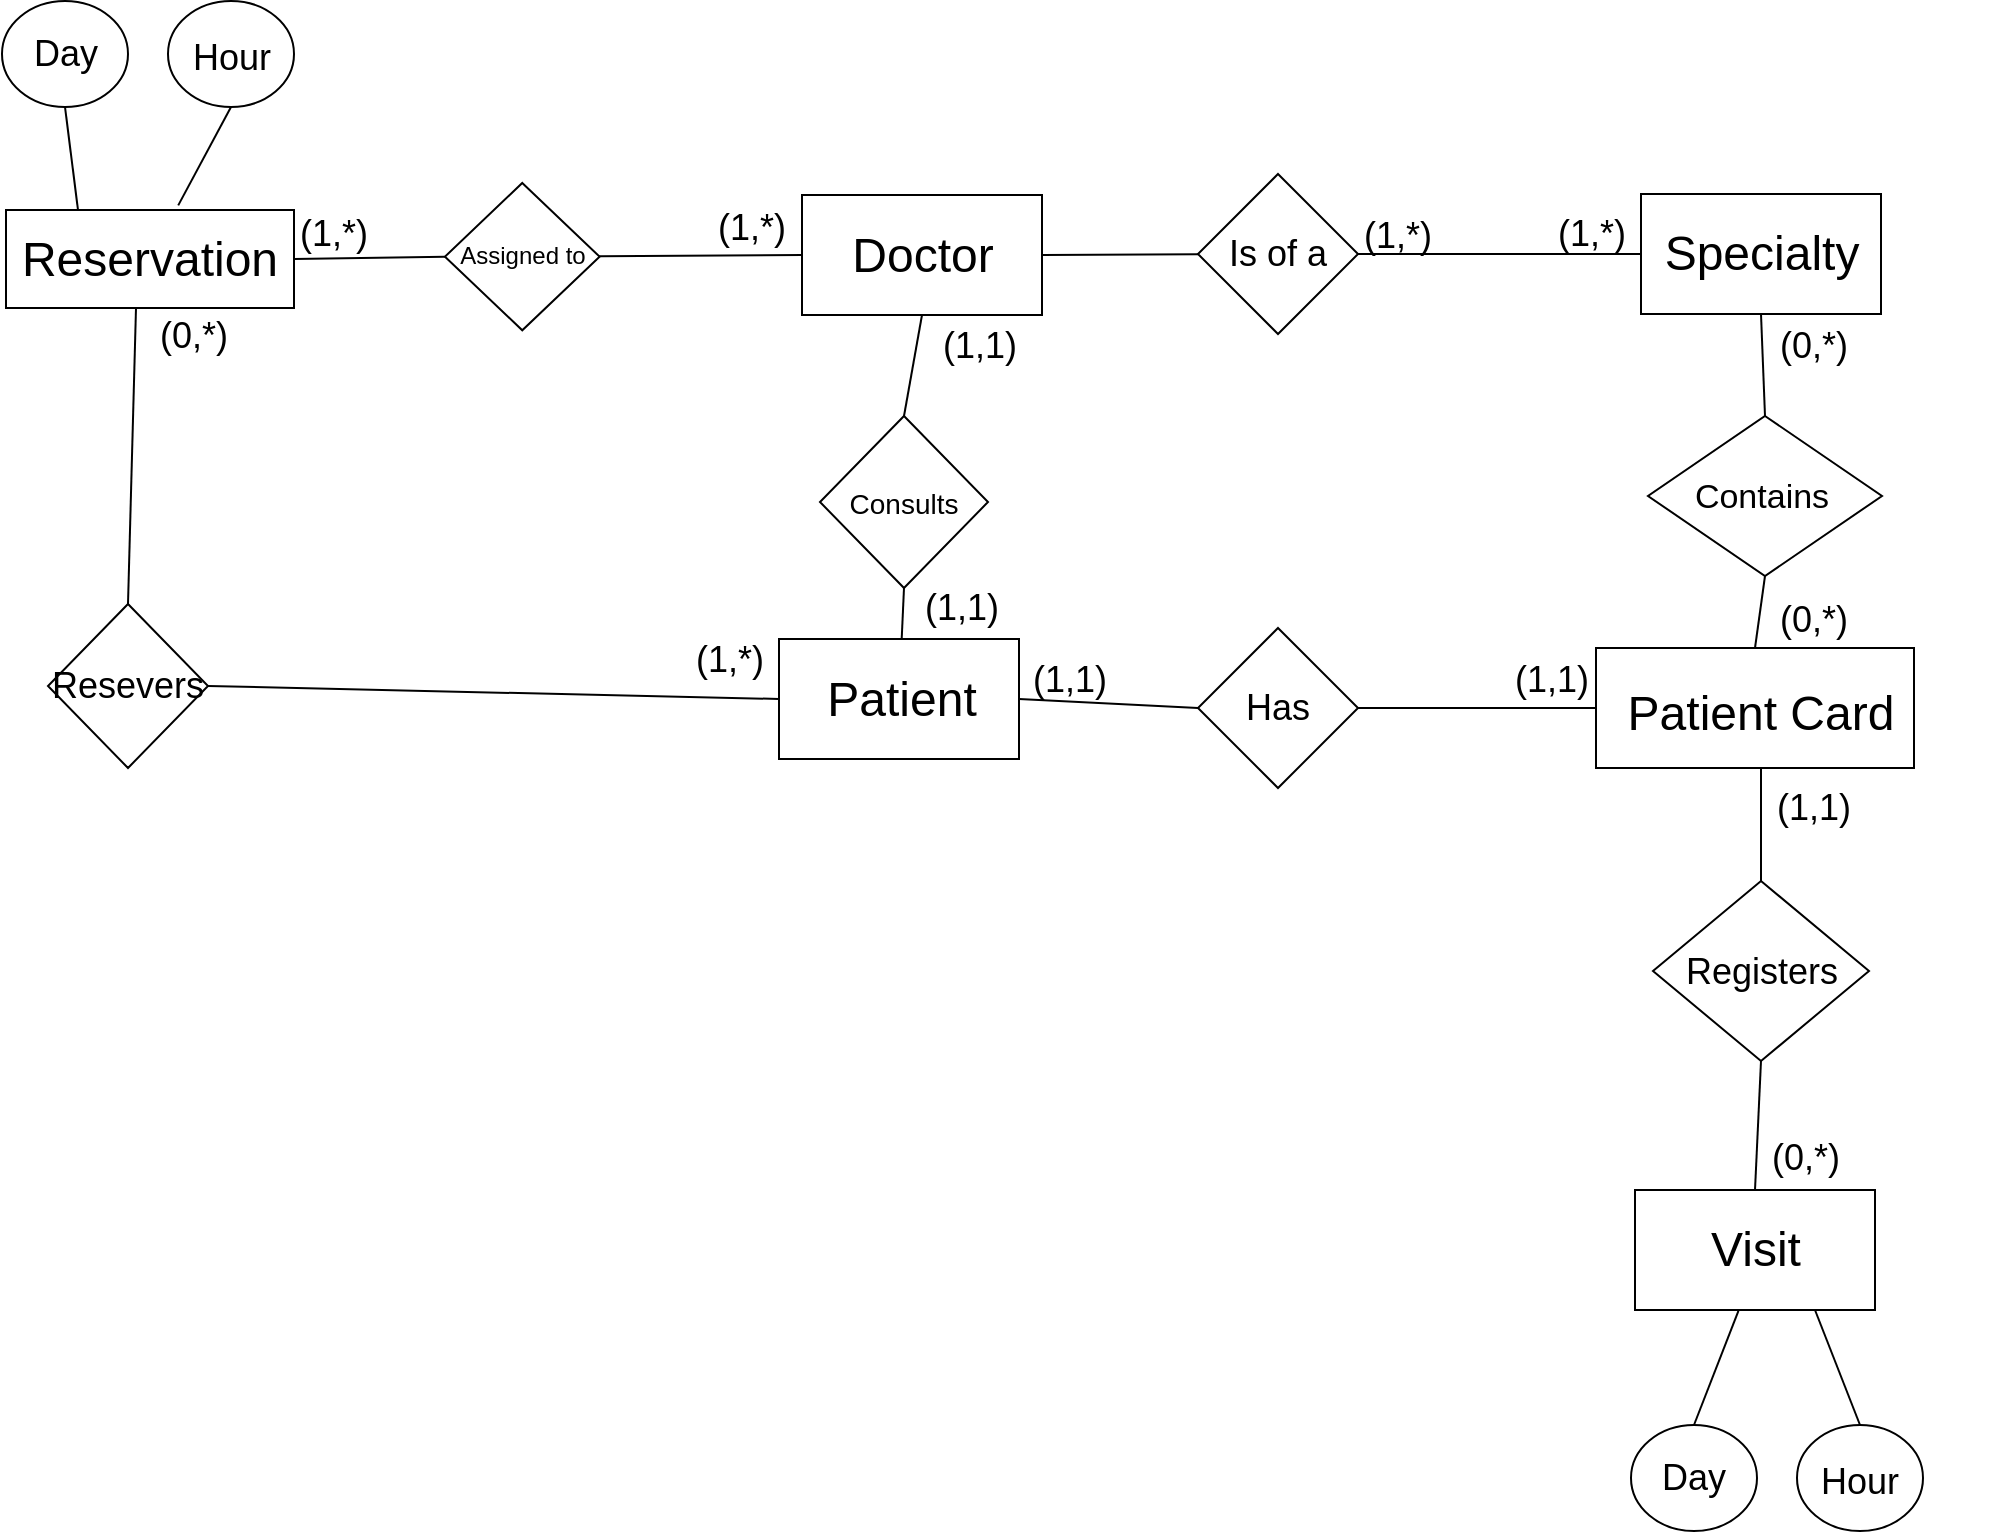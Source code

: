 <mxfile version="10.4.9" type="github"><diagram id="bik_R9dyvwFcfp5rgwuW" name="Page-1"><mxGraphModel dx="840" dy="413" grid="1" gridSize="9" guides="1" tooltips="1" connect="1" arrows="1" fold="1" page="1" pageScale="1" pageWidth="1169" pageHeight="827" math="0" shadow="0"><root><mxCell id="0"/><mxCell id="1" parent="0"/><mxCell id="yjVkXnkSfRPrwQLfDoFb-6" value="" style="endArrow=none;html=1;fontSize=24;exitX=1;exitY=0.5;exitDx=0;exitDy=0;" parent="1" source="yjVkXnkSfRPrwQLfDoFb-1" target="yjVkXnkSfRPrwQLfDoFb-7" edge="1"><mxGeometry width="50" height="50" relative="1" as="geometry"><mxPoint x="621" y="450" as="sourcePoint"/><mxPoint x="536" y="468" as="targetPoint"/></mxGeometry></mxCell><mxCell id="yjVkXnkSfRPrwQLfDoFb-8" value="" style="endArrow=none;html=1;fontSize=24;entryX=1;entryY=0.5;entryDx=0;entryDy=0;exitX=0;exitY=0.5;exitDx=0;exitDy=0;" parent="1" source="yjVkXnkSfRPrwQLfDoFb-20" target="yjVkXnkSfRPrwQLfDoFb-7" edge="1"><mxGeometry width="50" height="50" relative="1" as="geometry"><mxPoint x="810" y="423" as="sourcePoint"/><mxPoint x="536" y="486" as="targetPoint"/></mxGeometry></mxCell><mxCell id="yjVkXnkSfRPrwQLfDoFb-27" value="" style="group" parent="1" vertex="1" connectable="0"><mxGeometry x="666" y="383" width="120" height="80" as="geometry"/></mxCell><mxCell id="yjVkXnkSfRPrwQLfDoFb-7" value="&lt;font style=&quot;font-size: 18px&quot;&gt;Is of a&lt;/font&gt;" style="rhombus;whiteSpace=wrap;html=1;" parent="yjVkXnkSfRPrwQLfDoFb-27" vertex="1"><mxGeometry width="80" height="80" as="geometry"/></mxCell><mxCell id="yjVkXnkSfRPrwQLfDoFb-23" value="(1,*)" style="text;html=1;strokeColor=none;fillColor=none;align=center;verticalAlign=middle;whiteSpace=wrap;rounded=0;fontSize=18;" parent="yjVkXnkSfRPrwQLfDoFb-27" vertex="1"><mxGeometry x="80" y="20.5" width="40" height="20" as="geometry"/></mxCell><mxCell id="yjVkXnkSfRPrwQLfDoFb-29" value="" style="group" parent="1" vertex="1" connectable="0"><mxGeometry x="842.5" y="393" width="165" height="60" as="geometry"/></mxCell><mxCell id="yjVkXnkSfRPrwQLfDoFb-22" value="" style="group" parent="yjVkXnkSfRPrwQLfDoFb-29" vertex="1" connectable="0"><mxGeometry x="45" width="120" height="60" as="geometry"/></mxCell><mxCell id="yjVkXnkSfRPrwQLfDoFb-20" value="" style="rounded=0;whiteSpace=wrap;html=1;fontSize=24;" parent="yjVkXnkSfRPrwQLfDoFb-22" vertex="1"><mxGeometry width="120" height="60" as="geometry"/></mxCell><mxCell id="yjVkXnkSfRPrwQLfDoFb-11" value="Specialty" style="text;html=1;strokeColor=none;fillColor=none;align=center;verticalAlign=middle;whiteSpace=wrap;rounded=0;fontSize=24;" parent="yjVkXnkSfRPrwQLfDoFb-22" vertex="1"><mxGeometry x="40" y="20" width="40" height="20" as="geometry"/></mxCell><mxCell id="yjVkXnkSfRPrwQLfDoFb-24" value="(1,*)" style="text;html=1;strokeColor=none;fillColor=none;align=center;verticalAlign=middle;whiteSpace=wrap;rounded=0;fontSize=18;" parent="yjVkXnkSfRPrwQLfDoFb-29" vertex="1"><mxGeometry y="9.5" width="40" height="20" as="geometry"/></mxCell><mxCell id="yjVkXnkSfRPrwQLfDoFb-31" value="" style="endArrow=none;html=1;fontSize=18;exitX=0;exitY=0.5;exitDx=0;exitDy=0;" parent="1" source="yjVkXnkSfRPrwQLfDoFb-1" target="yjVkXnkSfRPrwQLfDoFb-32" edge="1"><mxGeometry width="50" height="50" relative="1" as="geometry"><mxPoint x="503" y="393" as="sourcePoint"/><mxPoint x="531" y="333" as="targetPoint"/></mxGeometry></mxCell><mxCell id="yjVkXnkSfRPrwQLfDoFb-35" value="" style="group" parent="1" vertex="1" connectable="0"><mxGeometry x="289.5" y="387.5" width="85" height="81" as="geometry"/></mxCell><mxCell id="yjVkXnkSfRPrwQLfDoFb-38" value="" style="group" parent="yjVkXnkSfRPrwQLfDoFb-35" vertex="1" connectable="0"><mxGeometry width="77.273" height="73.636" as="geometry"/></mxCell><mxCell id="yjVkXnkSfRPrwQLfDoFb-32" value="Assigned to" style="rhombus;whiteSpace=wrap;html=1;" parent="yjVkXnkSfRPrwQLfDoFb-38" vertex="1"><mxGeometry width="77.273" height="73.636" as="geometry"/></mxCell><mxCell id="yjVkXnkSfRPrwQLfDoFb-52" value="" style="endArrow=none;html=1;fontSize=18;entryX=1;entryY=0.5;entryDx=0;entryDy=0;exitX=0;exitY=0.5;exitDx=0;exitDy=0;" parent="1" source="yjVkXnkSfRPrwQLfDoFb-32" target="yjVkXnkSfRPrwQLfDoFb-47" edge="1"><mxGeometry width="50" height="50" relative="1" as="geometry"><mxPoint x="18" y="536" as="sourcePoint"/><mxPoint x="68" y="486" as="targetPoint"/></mxGeometry></mxCell><mxCell id="yjVkXnkSfRPrwQLfDoFb-56" value="" style="endArrow=none;html=1;strokeColor=#000000;strokeWidth=1;fontSize=18;entryX=0.5;entryY=1;entryDx=0;entryDy=0;exitX=0.25;exitY=0;exitDx=0;exitDy=0;" parent="1" source="yjVkXnkSfRPrwQLfDoFb-47" target="yjVkXnkSfRPrwQLfDoFb-54" edge="1"><mxGeometry width="50" height="50" relative="1" as="geometry"><mxPoint x="99" y="396" as="sourcePoint"/><mxPoint x="104" y="486" as="targetPoint"/></mxGeometry></mxCell><mxCell id="yjVkXnkSfRPrwQLfDoFb-66" value="" style="endArrow=none;html=1;strokeColor=#000000;strokeWidth=1;fontSize=18;entryX=0.5;entryY=1;entryDx=0;entryDy=0;exitX=0.598;exitY=-0.047;exitDx=0;exitDy=0;exitPerimeter=0;" parent="1" source="yjVkXnkSfRPrwQLfDoFb-47" target="yjVkXnkSfRPrwQLfDoFb-60" edge="1"><mxGeometry width="50" height="50" relative="1" as="geometry"><mxPoint x="72" y="536" as="sourcePoint"/><mxPoint x="122" y="486" as="targetPoint"/></mxGeometry></mxCell><mxCell id="yjVkXnkSfRPrwQLfDoFb-68" value="" style="endArrow=none;html=1;strokeColor=#000000;strokeWidth=1;fontSize=18;exitX=0.5;exitY=0;exitDx=0;exitDy=0;" parent="1" source="yjVkXnkSfRPrwQLfDoFb-67" edge="1"><mxGeometry width="50" height="50" relative="1" as="geometry"><mxPoint x="207" y="612" as="sourcePoint"/><mxPoint x="135" y="450" as="targetPoint"/></mxGeometry></mxCell><mxCell id="yjVkXnkSfRPrwQLfDoFb-73" value="" style="endArrow=none;html=1;strokeColor=#000000;strokeWidth=1;fontSize=18;entryX=0;entryY=0.5;entryDx=0;entryDy=0;exitX=1;exitY=0.5;exitDx=0;exitDy=0;" parent="1" source="yjVkXnkSfRPrwQLfDoFb-67" target="yjVkXnkSfRPrwQLfDoFb-70" edge="1"><mxGeometry width="50" height="50" relative="1" as="geometry"><mxPoint x="279" y="576" as="sourcePoint"/><mxPoint x="122" y="648" as="targetPoint"/></mxGeometry></mxCell><mxCell id="yjVkXnkSfRPrwQLfDoFb-76" value="" style="group" parent="1" vertex="1" connectable="0"><mxGeometry x="91" y="598" width="80" height="82" as="geometry"/></mxCell><mxCell id="yjVkXnkSfRPrwQLfDoFb-67" value="Resevers" style="rhombus;whiteSpace=wrap;html=1;fontSize=18;" parent="yjVkXnkSfRPrwQLfDoFb-76" vertex="1"><mxGeometry width="80" height="82" as="geometry"/></mxCell><mxCell id="yjVkXnkSfRPrwQLfDoFb-84" value="" style="group" parent="1" vertex="1" connectable="0"><mxGeometry x="70" y="401" width="184" height="72.5" as="geometry"/></mxCell><mxCell id="yjVkXnkSfRPrwQLfDoFb-53" value="" style="group" parent="yjVkXnkSfRPrwQLfDoFb-84" vertex="1" connectable="0"><mxGeometry width="184" height="49" as="geometry"/></mxCell><mxCell id="yjVkXnkSfRPrwQLfDoFb-45" value="(1,*)" style="text;html=1;strokeColor=none;fillColor=none;align=center;verticalAlign=middle;whiteSpace=wrap;rounded=0;fontSize=18;" parent="yjVkXnkSfRPrwQLfDoFb-53" vertex="1"><mxGeometry x="144" y="2" width="40" height="20" as="geometry"/></mxCell><mxCell id="yjVkXnkSfRPrwQLfDoFb-51" value="" style="group" parent="yjVkXnkSfRPrwQLfDoFb-53" vertex="1" connectable="0"><mxGeometry width="144" height="49" as="geometry"/></mxCell><mxCell id="yjVkXnkSfRPrwQLfDoFb-47" value="" style="rounded=0;whiteSpace=wrap;html=1;fontSize=18;" parent="yjVkXnkSfRPrwQLfDoFb-51" vertex="1"><mxGeometry width="144" height="49" as="geometry"/></mxCell><mxCell id="yjVkXnkSfRPrwQLfDoFb-48" value="&lt;font style=&quot;font-size: 24px&quot;&gt;Reservation&lt;/font&gt;" style="text;html=1;strokeColor=none;fillColor=none;align=center;verticalAlign=middle;whiteSpace=wrap;rounded=0;fontSize=18;" parent="yjVkXnkSfRPrwQLfDoFb-51" vertex="1"><mxGeometry x="52" y="15.548" width="40" height="18.846" as="geometry"/></mxCell><mxCell id="yjVkXnkSfRPrwQLfDoFb-80" value="(0,*)" style="text;html=1;strokeColor=none;fillColor=none;align=center;verticalAlign=middle;whiteSpace=wrap;rounded=0;fontSize=18;" parent="yjVkXnkSfRPrwQLfDoFb-84" vertex="1"><mxGeometry x="74" y="52.5" width="40" height="20" as="geometry"/></mxCell><mxCell id="yjVkXnkSfRPrwQLfDoFb-87" value="&lt;font&gt;&lt;font style=&quot;font-size: 14px&quot;&gt;Consults&lt;/font&gt;&lt;br&gt;&lt;/font&gt;" style="rhombus;whiteSpace=wrap;html=1;fontSize=18;" parent="1" vertex="1"><mxGeometry x="477" y="504" width="84" height="86" as="geometry"/></mxCell><mxCell id="yjVkXnkSfRPrwQLfDoFb-88" value="" style="endArrow=none;html=1;strokeColor=#000000;strokeWidth=1;fontSize=18;entryX=0.5;entryY=1;entryDx=0;entryDy=0;" parent="1" source="yjVkXnkSfRPrwQLfDoFb-70" target="yjVkXnkSfRPrwQLfDoFb-87" edge="1"><mxGeometry width="50" height="50" relative="1" as="geometry"><mxPoint x="72" y="761" as="sourcePoint"/><mxPoint x="122" y="711" as="targetPoint"/></mxGeometry></mxCell><mxCell id="yjVkXnkSfRPrwQLfDoFb-94" value="" style="endArrow=none;html=1;strokeColor=#000000;strokeWidth=1;fontSize=18;entryX=0.5;entryY=1;entryDx=0;entryDy=0;exitX=0.5;exitY=0;exitDx=0;exitDy=0;" parent="1" source="yjVkXnkSfRPrwQLfDoFb-87" target="yjVkXnkSfRPrwQLfDoFb-1" edge="1"><mxGeometry width="50" height="50" relative="1" as="geometry"><mxPoint x="72" y="770" as="sourcePoint"/><mxPoint x="122" y="720" as="targetPoint"/></mxGeometry></mxCell><mxCell id="yjVkXnkSfRPrwQLfDoFb-96" value="" style="group" parent="1" vertex="1" connectable="0"><mxGeometry x="423" y="393.5" width="165" height="85" as="geometry"/></mxCell><mxCell id="yjVkXnkSfRPrwQLfDoFb-46" value="" style="group" parent="yjVkXnkSfRPrwQLfDoFb-96" vertex="1" connectable="0"><mxGeometry width="165" height="60" as="geometry"/></mxCell><mxCell id="yjVkXnkSfRPrwQLfDoFb-15" value="" style="group" parent="yjVkXnkSfRPrwQLfDoFb-46" vertex="1" connectable="0"><mxGeometry x="45" width="120" height="60" as="geometry"/></mxCell><mxCell id="yjVkXnkSfRPrwQLfDoFb-1" value="" style="rounded=0;whiteSpace=wrap;html=1;" parent="yjVkXnkSfRPrwQLfDoFb-15" vertex="1"><mxGeometry width="120" height="60" as="geometry"/></mxCell><mxCell id="yjVkXnkSfRPrwQLfDoFb-2" value="Doctor" style="text;html=1;strokeColor=none;fillColor=none;align=center;verticalAlign=middle;whiteSpace=wrap;rounded=0;fontSize=24;" parent="yjVkXnkSfRPrwQLfDoFb-15" vertex="1"><mxGeometry x="38.5" y="20" width="43" height="20" as="geometry"/></mxCell><mxCell id="yjVkXnkSfRPrwQLfDoFb-36" value="(1,*)" style="text;html=1;strokeColor=none;fillColor=none;align=center;verticalAlign=middle;whiteSpace=wrap;rounded=0;fontSize=18;" parent="yjVkXnkSfRPrwQLfDoFb-46" vertex="1"><mxGeometry y="6.5" width="40" height="20" as="geometry"/></mxCell><mxCell id="yjVkXnkSfRPrwQLfDoFb-95" value="(1,1)" style="text;html=1;strokeColor=none;fillColor=none;align=center;verticalAlign=middle;whiteSpace=wrap;rounded=0;fontSize=18;" parent="yjVkXnkSfRPrwQLfDoFb-96" vertex="1"><mxGeometry x="114" y="65" width="40" height="20" as="geometry"/></mxCell><mxCell id="yjVkXnkSfRPrwQLfDoFb-107" value="" style="endArrow=none;html=1;strokeColor=#000000;strokeWidth=1;fontSize=18;entryX=1;entryY=0.5;entryDx=0;entryDy=0;exitX=0;exitY=0.5;exitDx=0;exitDy=0;" parent="1" source="yjVkXnkSfRPrwQLfDoFb-101" target="yjVkXnkSfRPrwQLfDoFb-70" edge="1"><mxGeometry width="50" height="50" relative="1" as="geometry"><mxPoint x="72" y="761" as="sourcePoint"/><mxPoint x="122" y="711" as="targetPoint"/></mxGeometry></mxCell><mxCell id="yjVkXnkSfRPrwQLfDoFb-108" value="" style="endArrow=none;html=1;strokeColor=#000000;strokeWidth=1;fontSize=18;entryX=0;entryY=0.5;entryDx=0;entryDy=0;exitX=1;exitY=0.5;exitDx=0;exitDy=0;" parent="1" source="yjVkXnkSfRPrwQLfDoFb-101" target="yjVkXnkSfRPrwQLfDoFb-99" edge="1"><mxGeometry width="50" height="50" relative="1" as="geometry"><mxPoint x="72" y="761" as="sourcePoint"/><mxPoint x="122" y="711" as="targetPoint"/></mxGeometry></mxCell><mxCell id="yjVkXnkSfRPrwQLfDoFb-101" value="&lt;font style=&quot;font-size: 18px&quot;&gt;Has&lt;/font&gt;" style="rhombus;whiteSpace=wrap;html=1;" parent="1" vertex="1"><mxGeometry x="666" y="610" width="80" height="80" as="geometry"/></mxCell><mxCell id="yjVkXnkSfRPrwQLfDoFb-114" value="" style="rhombus;whiteSpace=wrap;html=1;fontSize=18;" parent="1" vertex="1"><mxGeometry x="891" y="504" width="117" height="80" as="geometry"/></mxCell><mxCell id="yjVkXnkSfRPrwQLfDoFb-115" value="" style="endArrow=none;html=1;strokeColor=#000000;strokeWidth=1;fontSize=18;exitX=0.5;exitY=1;exitDx=0;exitDy=0;entryX=0.5;entryY=0;entryDx=0;entryDy=0;" parent="1" source="yjVkXnkSfRPrwQLfDoFb-114" target="yjVkXnkSfRPrwQLfDoFb-99" edge="1"><mxGeometry width="50" height="50" relative="1" as="geometry"><mxPoint x="198" y="761" as="sourcePoint"/><mxPoint x="248" y="711" as="targetPoint"/></mxGeometry></mxCell><mxCell id="yjVkXnkSfRPrwQLfDoFb-116" value="" style="endArrow=none;html=1;strokeColor=#000000;strokeWidth=1;fontSize=18;entryX=0.5;entryY=1;entryDx=0;entryDy=0;exitX=0.5;exitY=0;exitDx=0;exitDy=0;" parent="1" source="yjVkXnkSfRPrwQLfDoFb-114" target="yjVkXnkSfRPrwQLfDoFb-20" edge="1"><mxGeometry width="50" height="50" relative="1" as="geometry"><mxPoint x="198" y="761" as="sourcePoint"/><mxPoint x="248" y="711" as="targetPoint"/></mxGeometry></mxCell><mxCell id="yjVkXnkSfRPrwQLfDoFb-117" value="&lt;font style=&quot;font-size: 17px&quot;&gt;Contains&lt;/font&gt;" style="text;html=1;strokeColor=none;fillColor=none;align=center;verticalAlign=middle;whiteSpace=wrap;rounded=0;fontSize=18;" parent="1" vertex="1"><mxGeometry x="927.5" y="534" width="40" height="20" as="geometry"/></mxCell><mxCell id="yjVkXnkSfRPrwQLfDoFb-121" value="(0,*)" style="text;html=1;strokeColor=none;fillColor=none;align=center;verticalAlign=middle;whiteSpace=wrap;rounded=0;fontSize=18;" parent="1" vertex="1"><mxGeometry x="954" y="458.5" width="40" height="20" as="geometry"/></mxCell><mxCell id="yjVkXnkSfRPrwQLfDoFb-123" value="" style="endArrow=none;html=1;strokeColor=#000000;strokeWidth=1;fontSize=18;entryX=0.5;entryY=1;entryDx=0;entryDy=0;exitX=0.5;exitY=0;exitDx=0;exitDy=0;" parent="1" source="yjVkXnkSfRPrwQLfDoFb-124" target="yjVkXnkSfRPrwQLfDoFb-112" edge="1"><mxGeometry width="50" height="50" relative="1" as="geometry"><mxPoint x="954" y="711" as="sourcePoint"/><mxPoint x="140" y="855" as="targetPoint"/></mxGeometry></mxCell><mxCell id="yjVkXnkSfRPrwQLfDoFb-124" value="Registers" style="rhombus;whiteSpace=wrap;html=1;fontSize=18;" parent="1" vertex="1"><mxGeometry x="893.5" y="736.5" width="108" height="90" as="geometry"/></mxCell><mxCell id="yjVkXnkSfRPrwQLfDoFb-126" value="" style="endArrow=none;html=1;strokeColor=#000000;strokeWidth=1;fontSize=18;entryX=0.5;entryY=1;entryDx=0;entryDy=0;exitX=0.5;exitY=0;exitDx=0;exitDy=0;" parent="1" source="yjVkXnkSfRPrwQLfDoFb-122" target="yjVkXnkSfRPrwQLfDoFb-124" edge="1"><mxGeometry width="50" height="50" relative="1" as="geometry"><mxPoint x="270" y="959" as="sourcePoint"/><mxPoint x="320" y="909" as="targetPoint"/></mxGeometry></mxCell><mxCell id="yjVkXnkSfRPrwQLfDoFb-129" value="" style="group" parent="1" vertex="1" connectable="0"><mxGeometry x="412" y="590" width="657" height="120" as="geometry"/></mxCell><mxCell id="yjVkXnkSfRPrwQLfDoFb-111" value="" style="group" parent="yjVkXnkSfRPrwQLfDoFb-129" vertex="1" connectable="0"><mxGeometry width="657" height="90" as="geometry"/></mxCell><mxCell id="yjVkXnkSfRPrwQLfDoFb-99" value="" style="rounded=0;whiteSpace=wrap;html=1;fontSize=18;" parent="yjVkXnkSfRPrwQLfDoFb-111" vertex="1"><mxGeometry x="453" y="30" width="159" height="60" as="geometry"/></mxCell><mxCell id="yjVkXnkSfRPrwQLfDoFb-102" value="(1,1)" style="text;html=1;strokeColor=none;fillColor=none;align=center;verticalAlign=middle;whiteSpace=wrap;rounded=0;fontSize=18;" parent="yjVkXnkSfRPrwQLfDoFb-111" vertex="1"><mxGeometry x="410.5" y="35.5" width="40" height="20" as="geometry"/></mxCell><mxCell id="yjVkXnkSfRPrwQLfDoFb-110" value="" style="group" parent="yjVkXnkSfRPrwQLfDoFb-111" vertex="1" connectable="0"><mxGeometry width="210" height="85.5" as="geometry"/></mxCell><mxCell id="yjVkXnkSfRPrwQLfDoFb-103" value="" style="group" parent="yjVkXnkSfRPrwQLfDoFb-110" vertex="1" connectable="0"><mxGeometry width="210" height="85.5" as="geometry"/></mxCell><mxCell id="yjVkXnkSfRPrwQLfDoFb-93" value="" style="group" parent="yjVkXnkSfRPrwQLfDoFb-103" vertex="1" connectable="0"><mxGeometry y="25.5" width="210" height="60" as="geometry"/></mxCell><mxCell id="yjVkXnkSfRPrwQLfDoFb-86" value="" style="group" parent="yjVkXnkSfRPrwQLfDoFb-93" vertex="1" connectable="0"><mxGeometry width="164.5" height="60" as="geometry"/></mxCell><mxCell id="yjVkXnkSfRPrwQLfDoFb-77" value="" style="group" parent="yjVkXnkSfRPrwQLfDoFb-86" vertex="1" connectable="0"><mxGeometry x="44.5" width="120" height="60" as="geometry"/></mxCell><mxCell id="yjVkXnkSfRPrwQLfDoFb-70" value="" style="rounded=0;whiteSpace=wrap;html=1;fontSize=18;" parent="yjVkXnkSfRPrwQLfDoFb-77" vertex="1"><mxGeometry width="120" height="60" as="geometry"/></mxCell><mxCell id="yjVkXnkSfRPrwQLfDoFb-71" value="&lt;font style=&quot;font-size: 24px&quot;&gt;Patient&lt;/font&gt;" style="text;html=1;strokeColor=none;fillColor=none;align=center;verticalAlign=middle;whiteSpace=wrap;rounded=0;fontSize=18;" parent="yjVkXnkSfRPrwQLfDoFb-77" vertex="1"><mxGeometry x="41.5" y="20" width="40" height="20" as="geometry"/></mxCell><mxCell id="yjVkXnkSfRPrwQLfDoFb-85" value="(1,*)" style="text;html=1;strokeColor=none;fillColor=none;align=center;verticalAlign=middle;whiteSpace=wrap;rounded=0;fontSize=18;" parent="yjVkXnkSfRPrwQLfDoFb-86" vertex="1"><mxGeometry width="40" height="20" as="geometry"/></mxCell><mxCell id="yjVkXnkSfRPrwQLfDoFb-109" value="(1,1)" style="text;html=1;strokeColor=none;fillColor=none;align=center;verticalAlign=middle;whiteSpace=wrap;rounded=0;fontSize=18;" parent="yjVkXnkSfRPrwQLfDoFb-93" vertex="1"><mxGeometry x="170" y="10" width="40" height="20" as="geometry"/></mxCell><mxCell id="yjVkXnkSfRPrwQLfDoFb-90" value="&lt;font style=&quot;font-size: 18px&quot;&gt;(1,1)&lt;/font&gt;" style="text;html=1;strokeColor=none;fillColor=none;align=center;verticalAlign=middle;whiteSpace=wrap;rounded=0;fontSize=18;" parent="yjVkXnkSfRPrwQLfDoFb-103" vertex="1"><mxGeometry x="116" width="40" height="20" as="geometry"/></mxCell><mxCell id="yjVkXnkSfRPrwQLfDoFb-112" value="&lt;font style=&quot;font-size: 24px&quot;&gt;Patient Card&lt;/font&gt;" style="text;html=1;strokeColor=none;fillColor=none;align=center;verticalAlign=middle;whiteSpace=wrap;rounded=0;fontSize=18;" parent="yjVkXnkSfRPrwQLfDoFb-111" vertex="1"><mxGeometry x="450" y="36" width="171" height="54" as="geometry"/></mxCell><mxCell id="yjVkXnkSfRPrwQLfDoFb-119" value="(0,*)" style="text;html=1;strokeColor=none;fillColor=none;align=center;verticalAlign=middle;whiteSpace=wrap;rounded=0;fontSize=18;" parent="yjVkXnkSfRPrwQLfDoFb-111" vertex="1"><mxGeometry x="542" y="5.5" width="40" height="20" as="geometry"/></mxCell><mxCell id="yjVkXnkSfRPrwQLfDoFb-127" value="(1,1)" style="text;html=1;strokeColor=none;fillColor=none;align=center;verticalAlign=middle;whiteSpace=wrap;rounded=0;fontSize=18;" parent="yjVkXnkSfRPrwQLfDoFb-129" vertex="1"><mxGeometry x="542" y="100" width="40" height="20" as="geometry"/></mxCell><mxCell id="yjVkXnkSfRPrwQLfDoFb-131" value="" style="group" parent="1" vertex="1" connectable="0"><mxGeometry x="884.5" y="865" width="120" height="86" as="geometry"/></mxCell><mxCell id="yjVkXnkSfRPrwQLfDoFb-122" value="&lt;font style=&quot;font-size: 24px&quot;&gt;Visit&lt;/font&gt;" style="rounded=0;whiteSpace=wrap;html=1;fontSize=18;" parent="yjVkXnkSfRPrwQLfDoFb-131" vertex="1"><mxGeometry y="26" width="120" height="60" as="geometry"/></mxCell><mxCell id="yjVkXnkSfRPrwQLfDoFb-130" value="(0,*)" style="text;html=1;strokeColor=none;fillColor=none;align=center;verticalAlign=middle;whiteSpace=wrap;rounded=0;fontSize=18;" parent="yjVkXnkSfRPrwQLfDoFb-131" vertex="1"><mxGeometry x="65" width="40" height="20" as="geometry"/></mxCell><mxCell id="yjVkXnkSfRPrwQLfDoFb-136" value="" style="group" parent="1" vertex="1" connectable="0"><mxGeometry x="68" y="296.5" width="146" height="53" as="geometry"/></mxCell><mxCell id="yjVkXnkSfRPrwQLfDoFb-59" value="" style="group" parent="yjVkXnkSfRPrwQLfDoFb-136" vertex="1" connectable="0"><mxGeometry x="83" width="63" height="53" as="geometry"/></mxCell><mxCell id="yjVkXnkSfRPrwQLfDoFb-65" value="" style="group" parent="yjVkXnkSfRPrwQLfDoFb-59" vertex="1" connectable="0"><mxGeometry width="63.0" height="53" as="geometry"/></mxCell><mxCell id="yjVkXnkSfRPrwQLfDoFb-60" value="" style="ellipse;whiteSpace=wrap;html=1;fontSize=18;" parent="yjVkXnkSfRPrwQLfDoFb-65" vertex="1"><mxGeometry width="63.0" height="53" as="geometry"/></mxCell><mxCell id="yjVkXnkSfRPrwQLfDoFb-63" value="Hour" style="text;html=1;strokeColor=none;fillColor=none;align=center;verticalAlign=middle;whiteSpace=wrap;rounded=0;fontSize=18;" parent="yjVkXnkSfRPrwQLfDoFb-65" vertex="1"><mxGeometry x="11.5" y="18" width="40" height="20" as="geometry"/></mxCell><mxCell id="yjVkXnkSfRPrwQLfDoFb-135" value="" style="group" parent="yjVkXnkSfRPrwQLfDoFb-136" vertex="1" connectable="0"><mxGeometry width="63" height="53" as="geometry"/></mxCell><mxCell id="yjVkXnkSfRPrwQLfDoFb-58" value="" style="group" parent="yjVkXnkSfRPrwQLfDoFb-135" vertex="1" connectable="0"><mxGeometry width="63" height="53" as="geometry"/></mxCell><mxCell id="yjVkXnkSfRPrwQLfDoFb-54" value="" style="ellipse;whiteSpace=wrap;html=1;fontSize=18;" parent="yjVkXnkSfRPrwQLfDoFb-58" vertex="1"><mxGeometry width="63.0" height="53" as="geometry"/></mxCell><mxCell id="yjVkXnkSfRPrwQLfDoFb-57" value="Day" style="text;html=1;strokeColor=none;fillColor=none;align=center;verticalAlign=middle;whiteSpace=wrap;rounded=0;fontSize=18;" parent="yjVkXnkSfRPrwQLfDoFb-58" vertex="1"><mxGeometry x="17.5" y="17.952" width="28" height="17.097" as="geometry"/></mxCell><mxCell id="yjVkXnkSfRPrwQLfDoFb-137" value="" style="group" parent="1" vertex="1" connectable="0"><mxGeometry x="882.5" y="1008.5" width="146" height="53" as="geometry"/></mxCell><mxCell id="yjVkXnkSfRPrwQLfDoFb-138" value="" style="group" parent="yjVkXnkSfRPrwQLfDoFb-137" vertex="1" connectable="0"><mxGeometry x="83" width="63" height="53" as="geometry"/></mxCell><mxCell id="yjVkXnkSfRPrwQLfDoFb-139" value="" style="group" parent="yjVkXnkSfRPrwQLfDoFb-138" vertex="1" connectable="0"><mxGeometry width="63.0" height="53" as="geometry"/></mxCell><mxCell id="yjVkXnkSfRPrwQLfDoFb-140" value="" style="ellipse;whiteSpace=wrap;html=1;fontSize=18;" parent="yjVkXnkSfRPrwQLfDoFb-139" vertex="1"><mxGeometry width="63.0" height="53" as="geometry"/></mxCell><mxCell id="yjVkXnkSfRPrwQLfDoFb-141" value="Hour" style="text;html=1;strokeColor=none;fillColor=none;align=center;verticalAlign=middle;whiteSpace=wrap;rounded=0;fontSize=18;" parent="yjVkXnkSfRPrwQLfDoFb-139" vertex="1"><mxGeometry x="11.5" y="18" width="40" height="20" as="geometry"/></mxCell><mxCell id="yjVkXnkSfRPrwQLfDoFb-142" value="" style="group" parent="yjVkXnkSfRPrwQLfDoFb-137" vertex="1" connectable="0"><mxGeometry width="63" height="53" as="geometry"/></mxCell><mxCell id="yjVkXnkSfRPrwQLfDoFb-143" value="" style="group" parent="yjVkXnkSfRPrwQLfDoFb-142" vertex="1" connectable="0"><mxGeometry width="63" height="53" as="geometry"/></mxCell><mxCell id="yjVkXnkSfRPrwQLfDoFb-144" value="" style="ellipse;whiteSpace=wrap;html=1;fontSize=18;" parent="yjVkXnkSfRPrwQLfDoFb-143" vertex="1"><mxGeometry width="63.0" height="53" as="geometry"/></mxCell><mxCell id="yjVkXnkSfRPrwQLfDoFb-145" value="Day" style="text;html=1;strokeColor=none;fillColor=none;align=center;verticalAlign=middle;whiteSpace=wrap;rounded=0;fontSize=18;" parent="yjVkXnkSfRPrwQLfDoFb-143" vertex="1"><mxGeometry x="17.5" y="17.952" width="28" height="17.097" as="geometry"/></mxCell><mxCell id="yjVkXnkSfRPrwQLfDoFb-147" value="" style="endArrow=none;html=1;strokeColor=#000000;strokeWidth=1;fontSize=18;exitX=0.5;exitY=0;exitDx=0;exitDy=0;entryX=0.431;entryY=1.008;entryDx=0;entryDy=0;entryPerimeter=0;" parent="1" source="yjVkXnkSfRPrwQLfDoFb-144" target="yjVkXnkSfRPrwQLfDoFb-122" edge="1"><mxGeometry width="50" height="50" relative="1" as="geometry"><mxPoint x="171" y="1130" as="sourcePoint"/><mxPoint x="927" y="990" as="targetPoint"/></mxGeometry></mxCell><mxCell id="yjVkXnkSfRPrwQLfDoFb-148" value="" style="endArrow=none;html=1;strokeColor=#000000;strokeWidth=1;fontSize=18;entryX=0.75;entryY=1;entryDx=0;entryDy=0;exitX=0.5;exitY=0;exitDx=0;exitDy=0;" parent="1" source="yjVkXnkSfRPrwQLfDoFb-140" target="yjVkXnkSfRPrwQLfDoFb-122" edge="1"><mxGeometry width="50" height="50" relative="1" as="geometry"><mxPoint x="261" y="1130" as="sourcePoint"/><mxPoint x="311" y="1080" as="targetPoint"/></mxGeometry></mxCell></root></mxGraphModel></diagram></mxfile>